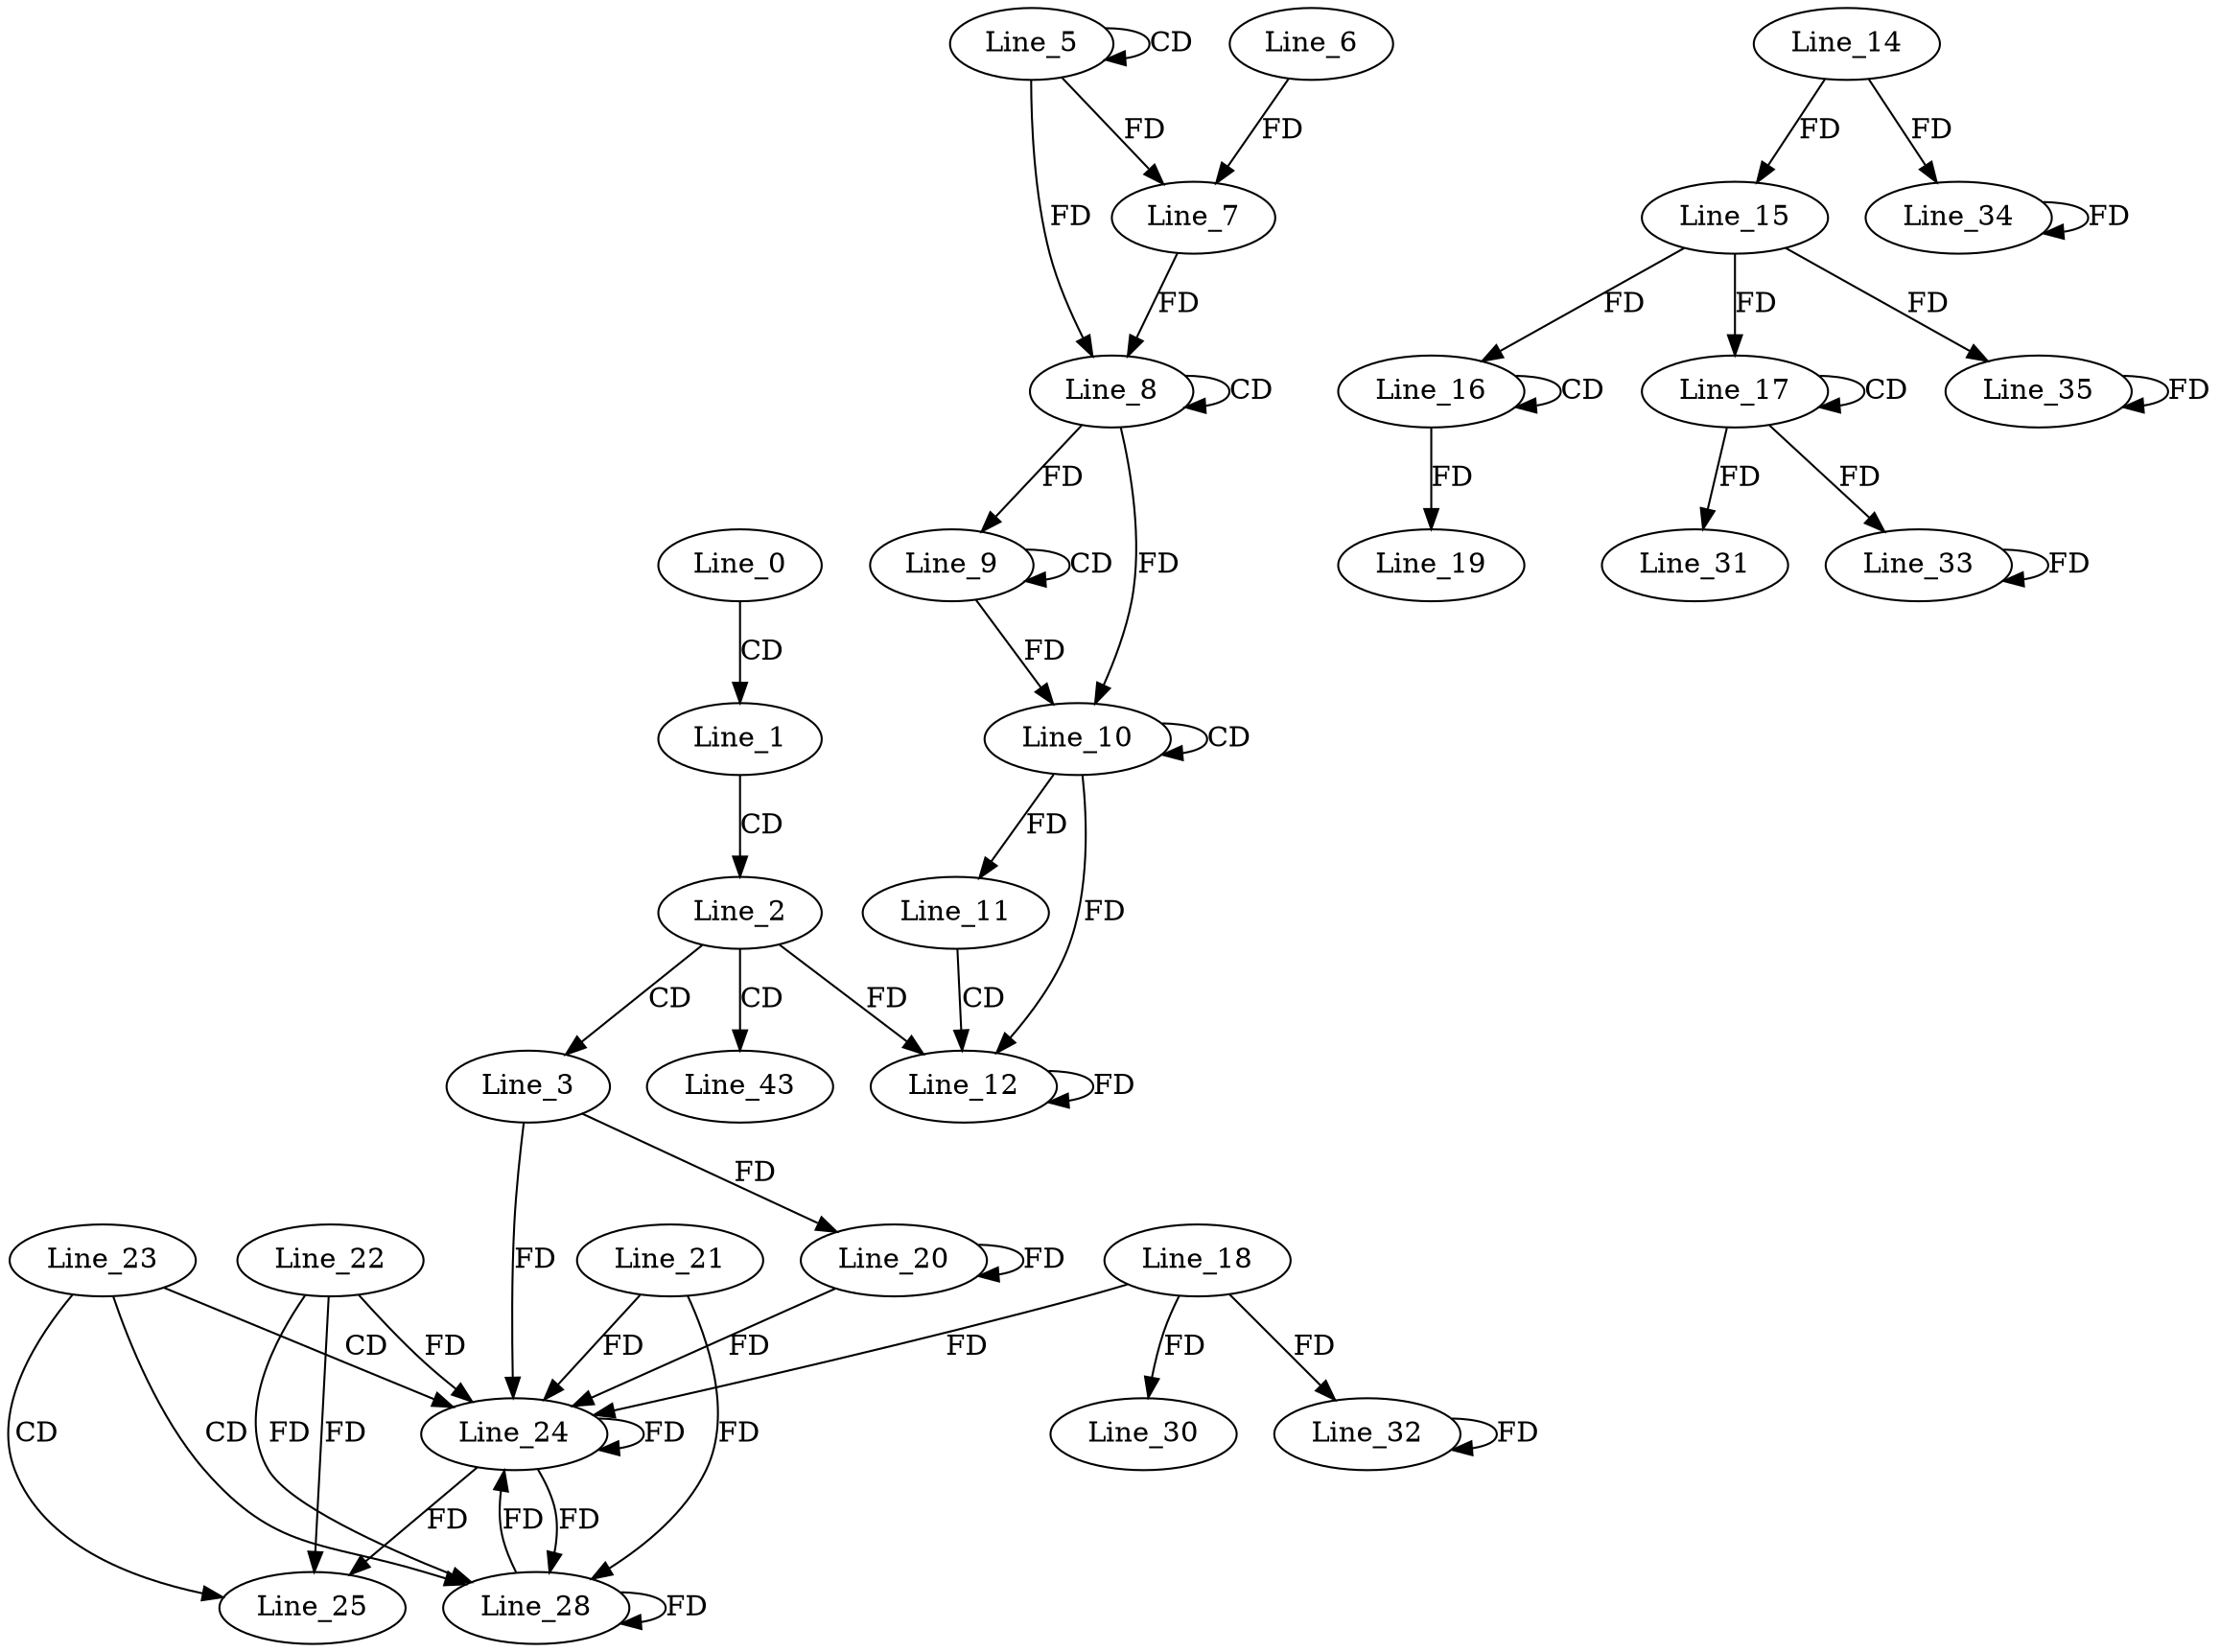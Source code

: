 digraph G {
  Line_0;
  Line_1;
  Line_2;
  Line_3;
  Line_5;
  Line_5;
  Line_7;
  Line_6;
  Line_7;
  Line_8;
  Line_8;
  Line_7;
  Line_9;
  Line_9;
  Line_10;
  Line_10;
  Line_11;
  Line_11;
  Line_12;
  Line_14;
  Line_15;
  Line_16;
  Line_16;
  Line_15;
  Line_17;
  Line_17;
  Line_19;
  Line_20;
  Line_23;
  Line_24;
  Line_22;
  Line_24;
  Line_18;
  Line_21;
  Line_25;
  Line_28;
  Line_30;
  Line_31;
  Line_32;
  Line_33;
  Line_34;
  Line_35;
  Line_43;
  Line_0 -> Line_1 [ label="CD" ];
  Line_1 -> Line_2 [ label="CD" ];
  Line_2 -> Line_3 [ label="CD" ];
  Line_5 -> Line_5 [ label="CD" ];
  Line_5 -> Line_7 [ label="FD" ];
  Line_6 -> Line_7 [ label="FD" ];
  Line_8 -> Line_8 [ label="CD" ];
  Line_5 -> Line_8 [ label="FD" ];
  Line_7 -> Line_8 [ label="FD" ];
  Line_9 -> Line_9 [ label="CD" ];
  Line_8 -> Line_9 [ label="FD" ];
  Line_10 -> Line_10 [ label="CD" ];
  Line_8 -> Line_10 [ label="FD" ];
  Line_9 -> Line_10 [ label="FD" ];
  Line_10 -> Line_11 [ label="FD" ];
  Line_11 -> Line_12 [ label="CD" ];
  Line_10 -> Line_12 [ label="FD" ];
  Line_12 -> Line_12 [ label="FD" ];
  Line_2 -> Line_12 [ label="FD" ];
  Line_14 -> Line_15 [ label="FD" ];
  Line_16 -> Line_16 [ label="CD" ];
  Line_15 -> Line_16 [ label="FD" ];
  Line_17 -> Line_17 [ label="CD" ];
  Line_15 -> Line_17 [ label="FD" ];
  Line_16 -> Line_19 [ label="FD" ];
  Line_3 -> Line_20 [ label="FD" ];
  Line_20 -> Line_20 [ label="FD" ];
  Line_23 -> Line_24 [ label="CD" ];
  Line_24 -> Line_24 [ label="FD" ];
  Line_22 -> Line_24 [ label="FD" ];
  Line_18 -> Line_24 [ label="FD" ];
  Line_3 -> Line_24 [ label="FD" ];
  Line_20 -> Line_24 [ label="FD" ];
  Line_21 -> Line_24 [ label="FD" ];
  Line_23 -> Line_25 [ label="CD" ];
  Line_24 -> Line_25 [ label="FD" ];
  Line_22 -> Line_25 [ label="FD" ];
  Line_23 -> Line_28 [ label="CD" ];
  Line_28 -> Line_28 [ label="FD" ];
  Line_21 -> Line_28 [ label="FD" ];
  Line_24 -> Line_28 [ label="FD" ];
  Line_22 -> Line_28 [ label="FD" ];
  Line_18 -> Line_30 [ label="FD" ];
  Line_17 -> Line_31 [ label="FD" ];
  Line_18 -> Line_32 [ label="FD" ];
  Line_32 -> Line_32 [ label="FD" ];
  Line_17 -> Line_33 [ label="FD" ];
  Line_33 -> Line_33 [ label="FD" ];
  Line_14 -> Line_34 [ label="FD" ];
  Line_34 -> Line_34 [ label="FD" ];
  Line_15 -> Line_35 [ label="FD" ];
  Line_35 -> Line_35 [ label="FD" ];
  Line_2 -> Line_43 [ label="CD" ];
  Line_28 -> Line_24 [ label="FD" ];
}

